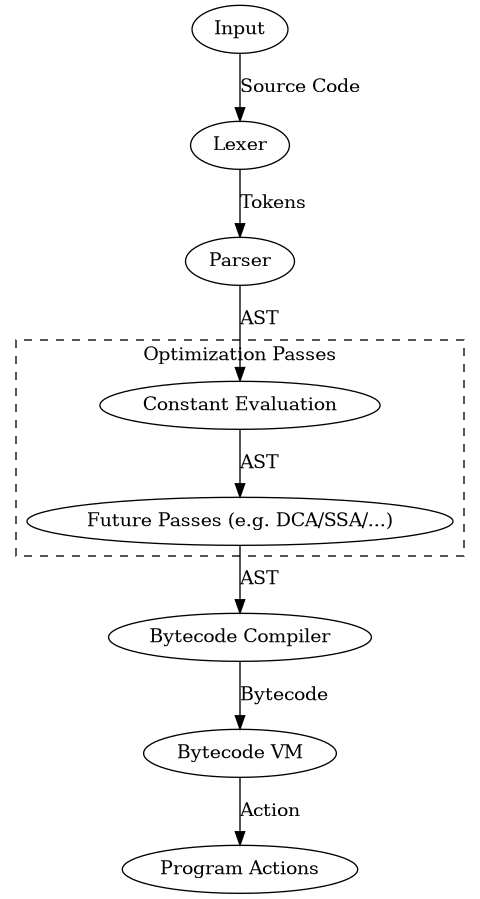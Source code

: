 @startdot Overview
digraph overview {
  input    [label="Input"];
  lexer    [label="Lexer"];
  parser   [label="Parser"];

  subgraph cluster_optpasses {
    label="Optimization Passes";
    opt_pass1 [label="Constant Evaluation"];
    opt_passn [label="Future Passes (e.g. DCA/SSA/...)"]
  
    opt_pass1 -> opt_passn [label="AST"];
    color=black;
    style=dashed;
  }

  compiler [label="Bytecode Compiler"];
  vm       [label="Bytecode VM"];
  output   [label="Program Actions"];

  input      -> lexer      [label="Source Code"];
  lexer      -> parser     [label="Tokens"];
  parser     -> opt_pass1  [label="AST"];
  opt_passn  -> compiler   [label="AST"];
  compiler   -> vm         [label="Bytecode"];
  vm         -> output     [label="Action"];

}
@enddot